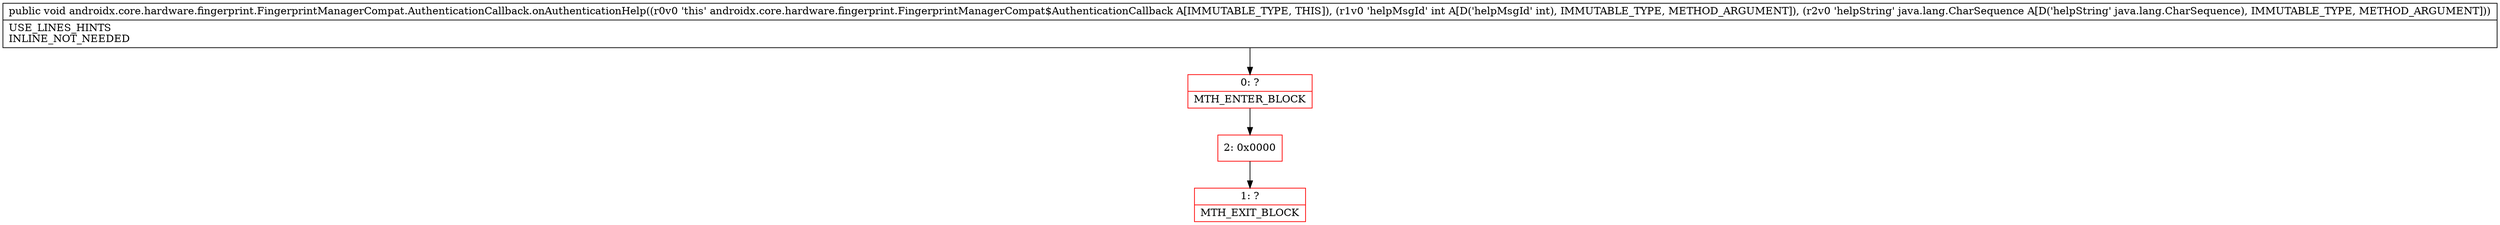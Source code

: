 digraph "CFG forandroidx.core.hardware.fingerprint.FingerprintManagerCompat.AuthenticationCallback.onAuthenticationHelp(ILjava\/lang\/CharSequence;)V" {
subgraph cluster_Region_1638450623 {
label = "R(0)";
node [shape=record,color=blue];
}
Node_0 [shape=record,color=red,label="{0\:\ ?|MTH_ENTER_BLOCK\l}"];
Node_2 [shape=record,color=red,label="{2\:\ 0x0000}"];
Node_1 [shape=record,color=red,label="{1\:\ ?|MTH_EXIT_BLOCK\l}"];
MethodNode[shape=record,label="{public void androidx.core.hardware.fingerprint.FingerprintManagerCompat.AuthenticationCallback.onAuthenticationHelp((r0v0 'this' androidx.core.hardware.fingerprint.FingerprintManagerCompat$AuthenticationCallback A[IMMUTABLE_TYPE, THIS]), (r1v0 'helpMsgId' int A[D('helpMsgId' int), IMMUTABLE_TYPE, METHOD_ARGUMENT]), (r2v0 'helpString' java.lang.CharSequence A[D('helpString' java.lang.CharSequence), IMMUTABLE_TYPE, METHOD_ARGUMENT]))  | USE_LINES_HINTS\lINLINE_NOT_NEEDED\l}"];
MethodNode -> Node_0;Node_0 -> Node_2;
Node_2 -> Node_1;
}

